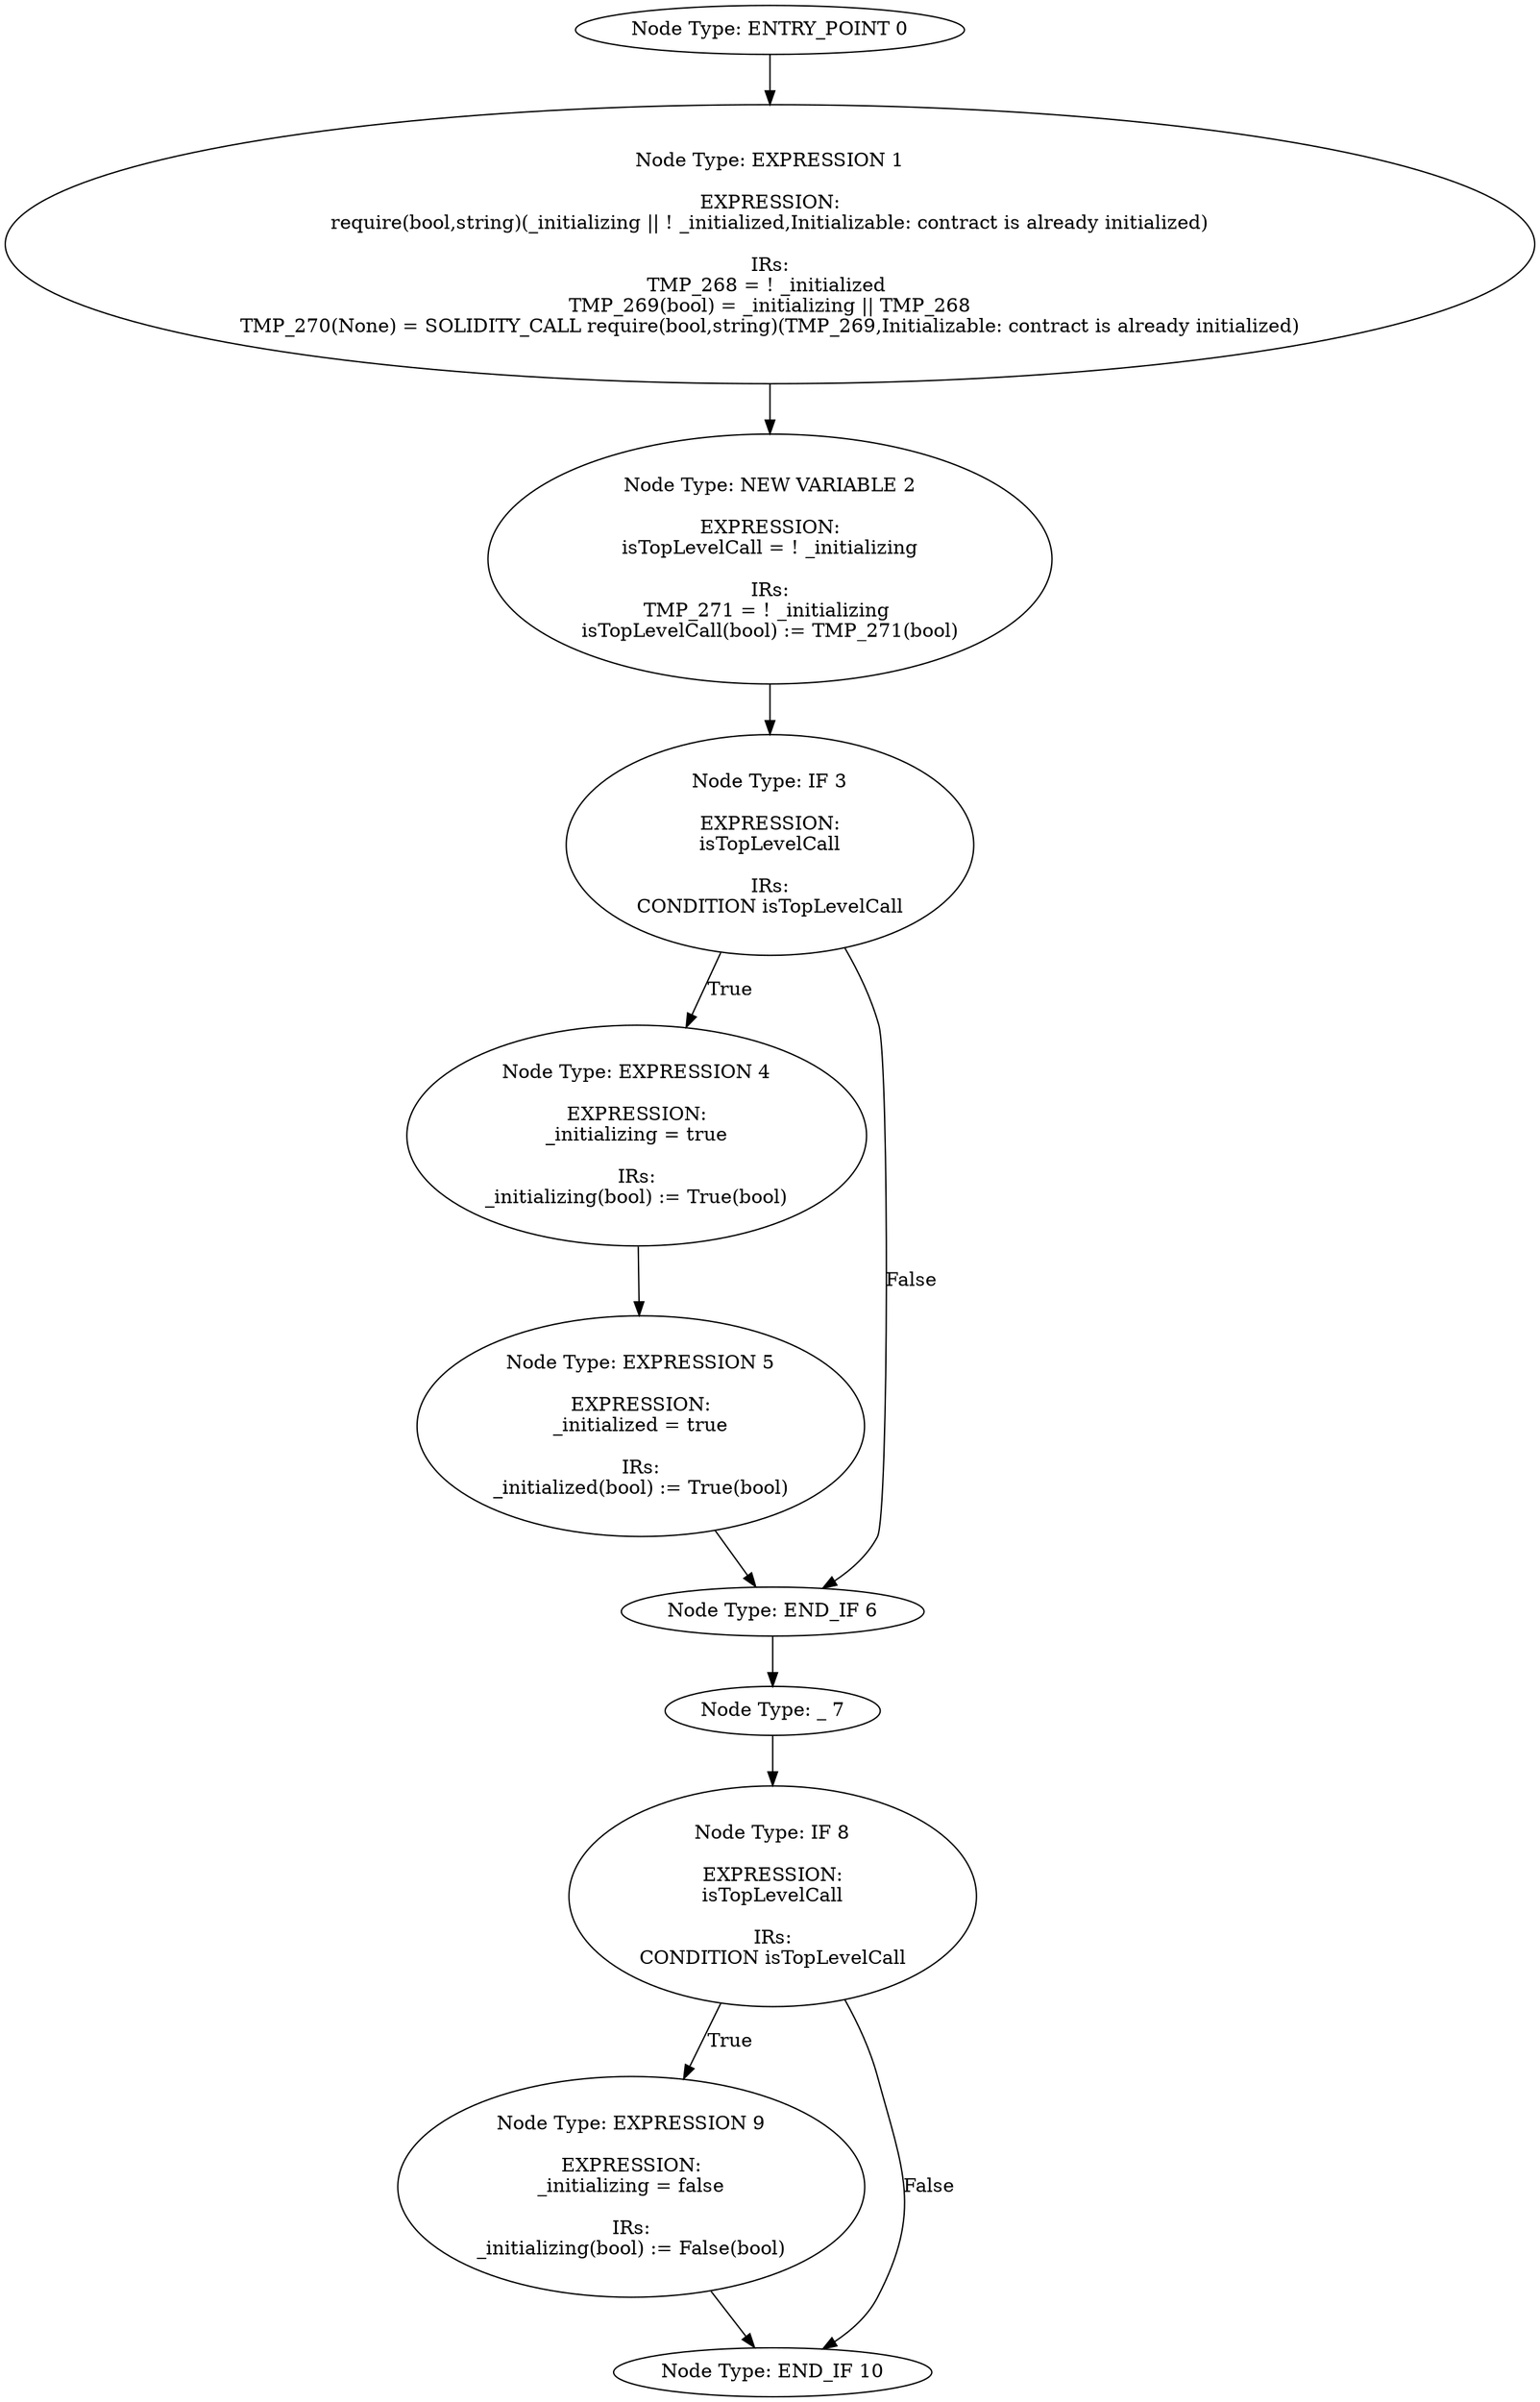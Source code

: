 digraph{
0[label="Node Type: ENTRY_POINT 0
"];
0->1;
1[label="Node Type: EXPRESSION 1

EXPRESSION:
require(bool,string)(_initializing || ! _initialized,Initializable: contract is already initialized)

IRs:
TMP_268 = ! _initialized 
TMP_269(bool) = _initializing || TMP_268
TMP_270(None) = SOLIDITY_CALL require(bool,string)(TMP_269,Initializable: contract is already initialized)"];
1->2;
2[label="Node Type: NEW VARIABLE 2

EXPRESSION:
isTopLevelCall = ! _initializing

IRs:
TMP_271 = ! _initializing 
isTopLevelCall(bool) := TMP_271(bool)"];
2->3;
3[label="Node Type: IF 3

EXPRESSION:
isTopLevelCall

IRs:
CONDITION isTopLevelCall"];
3->4[label="True"];
3->6[label="False"];
4[label="Node Type: EXPRESSION 4

EXPRESSION:
_initializing = true

IRs:
_initializing(bool) := True(bool)"];
4->5;
5[label="Node Type: EXPRESSION 5

EXPRESSION:
_initialized = true

IRs:
_initialized(bool) := True(bool)"];
5->6;
6[label="Node Type: END_IF 6
"];
6->7;
7[label="Node Type: _ 7
"];
7->8;
8[label="Node Type: IF 8

EXPRESSION:
isTopLevelCall

IRs:
CONDITION isTopLevelCall"];
8->9[label="True"];
8->10[label="False"];
9[label="Node Type: EXPRESSION 9

EXPRESSION:
_initializing = false

IRs:
_initializing(bool) := False(bool)"];
9->10;
10[label="Node Type: END_IF 10
"];
}
